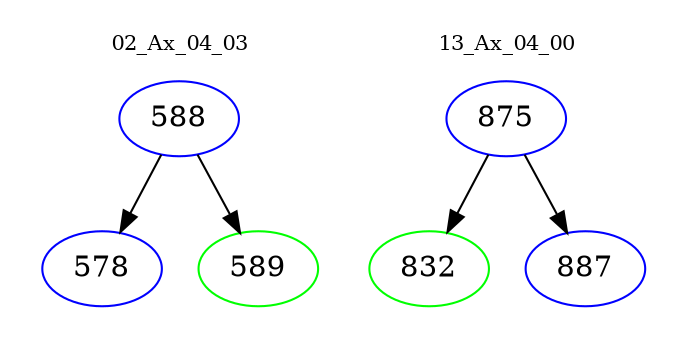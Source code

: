 digraph{
subgraph cluster_0 {
color = white
label = "02_Ax_04_03";
fontsize=10;
T0_588 [label="588", color="blue"]
T0_588 -> T0_578 [color="black"]
T0_578 [label="578", color="blue"]
T0_588 -> T0_589 [color="black"]
T0_589 [label="589", color="green"]
}
subgraph cluster_1 {
color = white
label = "13_Ax_04_00";
fontsize=10;
T1_875 [label="875", color="blue"]
T1_875 -> T1_832 [color="black"]
T1_832 [label="832", color="green"]
T1_875 -> T1_887 [color="black"]
T1_887 [label="887", color="blue"]
}
}
